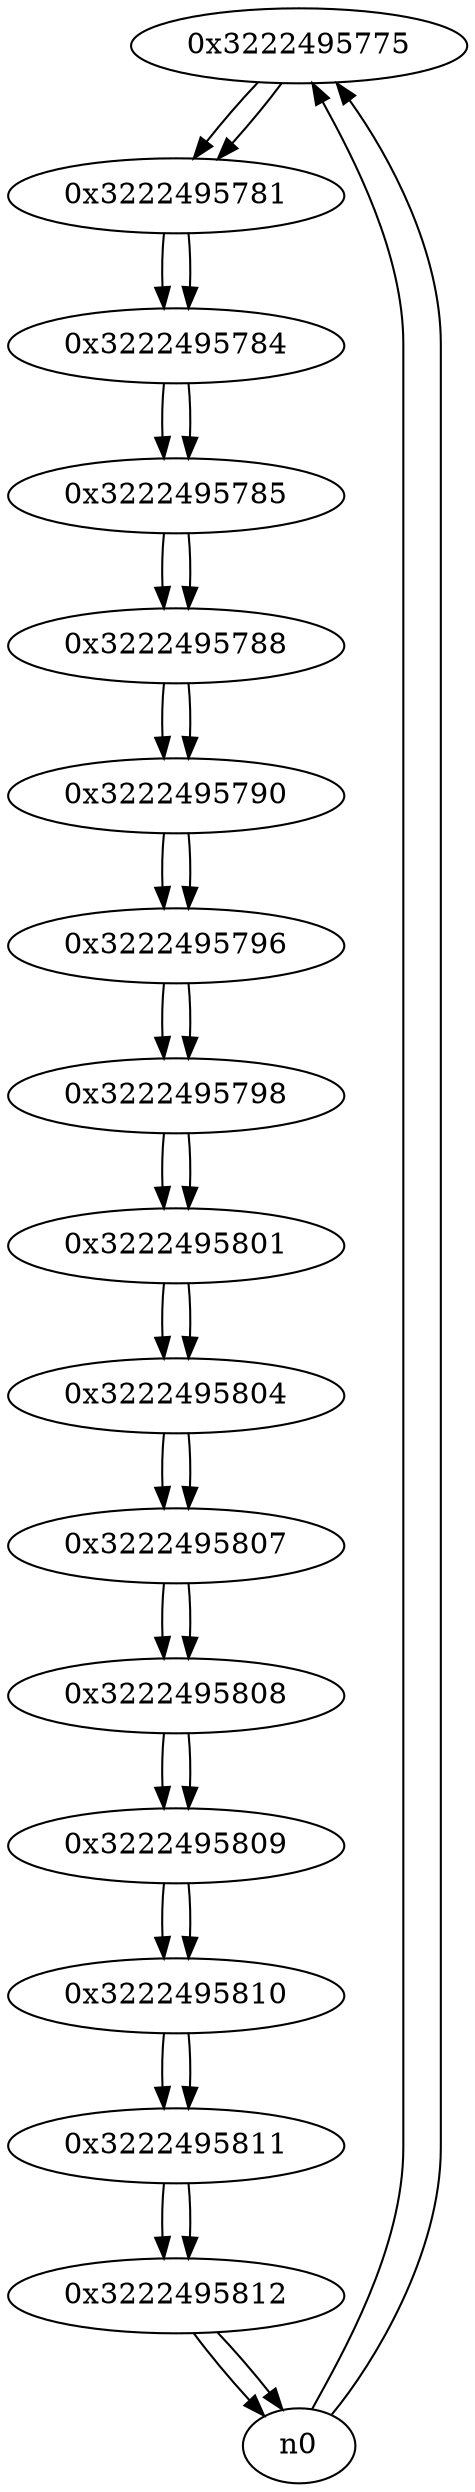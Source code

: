 digraph G{
/* nodes */
  n1 [label="0x3222495775"]
  n2 [label="0x3222495781"]
  n3 [label="0x3222495784"]
  n4 [label="0x3222495785"]
  n5 [label="0x3222495788"]
  n6 [label="0x3222495790"]
  n7 [label="0x3222495796"]
  n8 [label="0x3222495798"]
  n9 [label="0x3222495801"]
  n10 [label="0x3222495804"]
  n11 [label="0x3222495807"]
  n12 [label="0x3222495808"]
  n13 [label="0x3222495809"]
  n14 [label="0x3222495810"]
  n15 [label="0x3222495811"]
  n16 [label="0x3222495812"]
/* edges */
n1 -> n2;
n0 -> n1;
n0 -> n1;
n2 -> n3;
n1 -> n2;
n3 -> n4;
n2 -> n3;
n4 -> n5;
n3 -> n4;
n5 -> n6;
n4 -> n5;
n6 -> n7;
n5 -> n6;
n7 -> n8;
n6 -> n7;
n8 -> n9;
n7 -> n8;
n9 -> n10;
n8 -> n9;
n10 -> n11;
n9 -> n10;
n11 -> n12;
n10 -> n11;
n12 -> n13;
n11 -> n12;
n13 -> n14;
n12 -> n13;
n14 -> n15;
n13 -> n14;
n15 -> n16;
n14 -> n15;
n16 -> n0;
n16 -> n0;
n15 -> n16;
}
